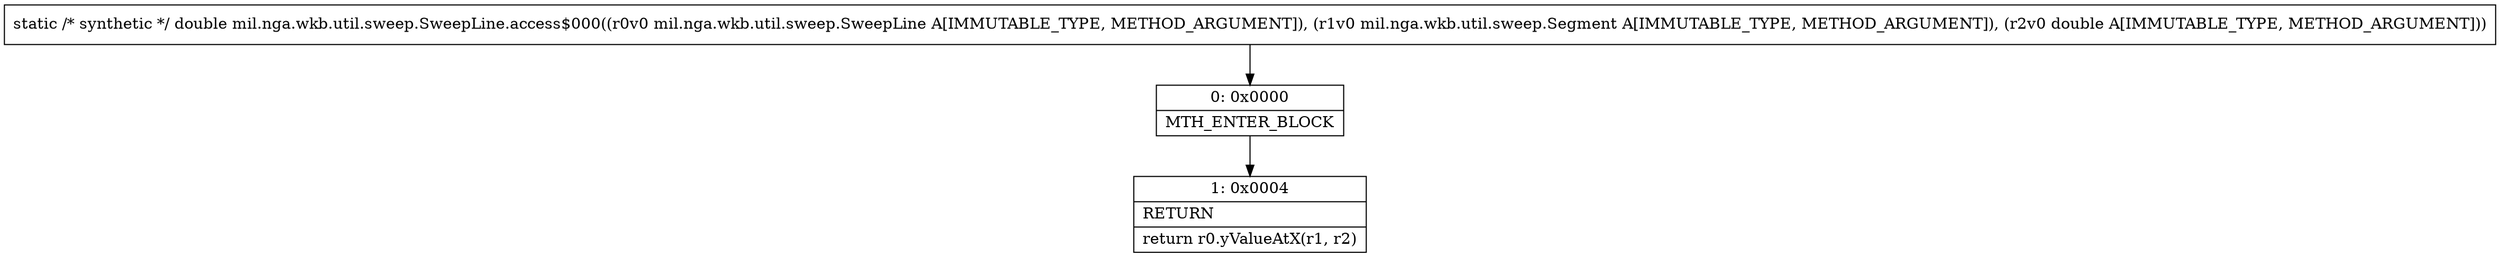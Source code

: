 digraph "CFG formil.nga.wkb.util.sweep.SweepLine.access$000(Lmil\/nga\/wkb\/util\/sweep\/SweepLine;Lmil\/nga\/wkb\/util\/sweep\/Segment;D)D" {
Node_0 [shape=record,label="{0\:\ 0x0000|MTH_ENTER_BLOCK\l}"];
Node_1 [shape=record,label="{1\:\ 0x0004|RETURN\l|return r0.yValueAtX(r1, r2)\l}"];
MethodNode[shape=record,label="{static \/* synthetic *\/ double mil.nga.wkb.util.sweep.SweepLine.access$000((r0v0 mil.nga.wkb.util.sweep.SweepLine A[IMMUTABLE_TYPE, METHOD_ARGUMENT]), (r1v0 mil.nga.wkb.util.sweep.Segment A[IMMUTABLE_TYPE, METHOD_ARGUMENT]), (r2v0 double A[IMMUTABLE_TYPE, METHOD_ARGUMENT])) }"];
MethodNode -> Node_0;
Node_0 -> Node_1;
}

